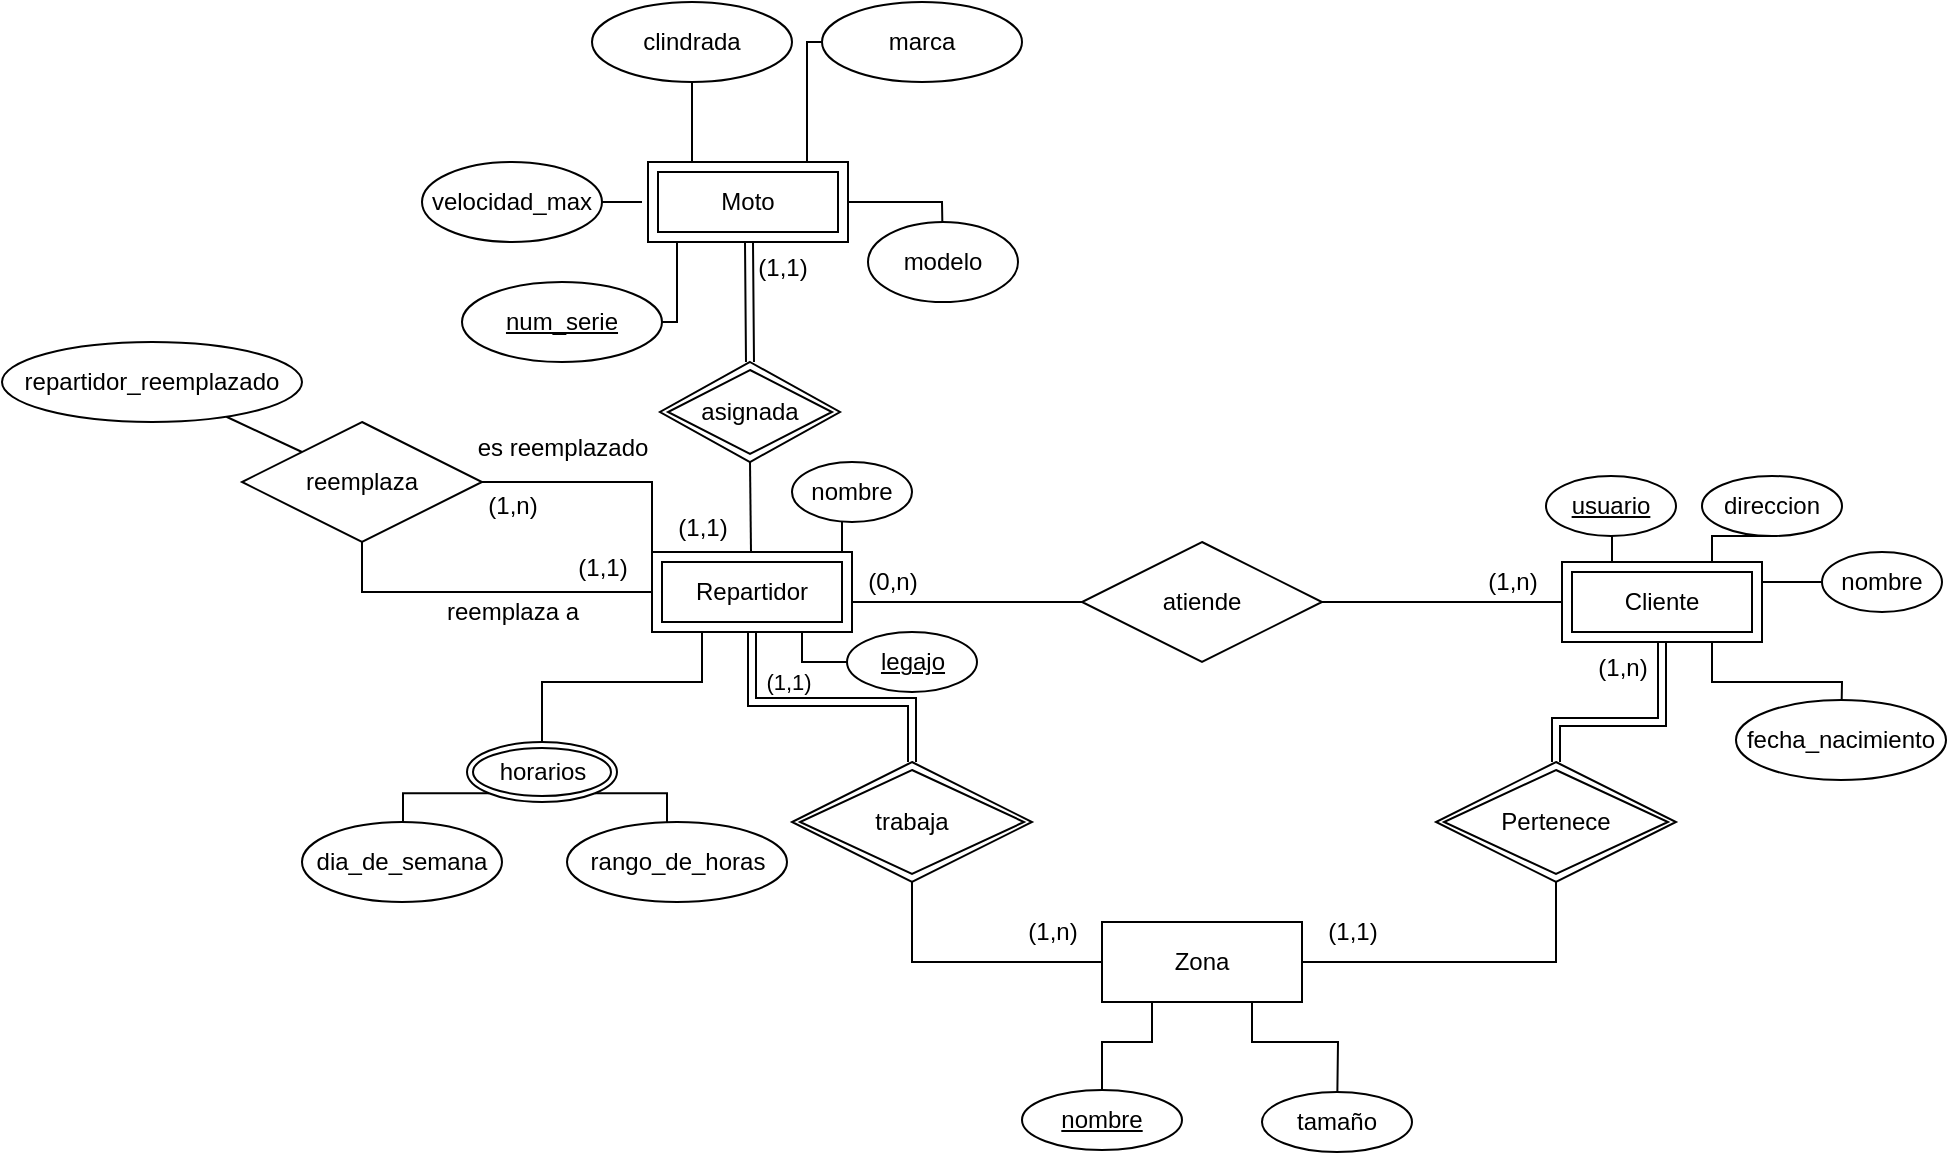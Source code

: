 <mxfile version="24.1.0" type="github">
  <diagram name="Página-1" id="SHDdzJm7RU_0ccHbA293">
    <mxGraphModel dx="1772" dy="338" grid="1" gridSize="10" guides="1" tooltips="1" connect="1" arrows="1" fold="1" page="1" pageScale="1" pageWidth="827" pageHeight="1169" math="0" shadow="0">
      <root>
        <mxCell id="0" />
        <mxCell id="1" parent="0" />
        <mxCell id="0T-1jv2mqkcWu_NawCD7-2" value="" style="endArrow=none;html=1;rounded=0;exitX=0.25;exitY=0;exitDx=0;exitDy=0;" edge="1" parent="1" target="0T-1jv2mqkcWu_NawCD7-3">
          <mxGeometry relative="1" as="geometry">
            <mxPoint x="105" y="120" as="sourcePoint" />
            <mxPoint x="100" y="60" as="targetPoint" />
          </mxGeometry>
        </mxCell>
        <mxCell id="0T-1jv2mqkcWu_NawCD7-3" value="clindrada" style="ellipse;whiteSpace=wrap;html=1;align=center;" vertex="1" parent="1">
          <mxGeometry x="55" y="40" width="100" height="40" as="geometry" />
        </mxCell>
        <mxCell id="0T-1jv2mqkcWu_NawCD7-4" value="" style="endArrow=none;html=1;rounded=0;exitX=0.75;exitY=0;exitDx=0;exitDy=0;edgeStyle=elbowEdgeStyle;" edge="1" parent="1" target="0T-1jv2mqkcWu_NawCD7-5">
          <mxGeometry relative="1" as="geometry">
            <mxPoint x="155" y="120" as="sourcePoint" />
            <mxPoint x="200" y="70" as="targetPoint" />
          </mxGeometry>
        </mxCell>
        <mxCell id="0T-1jv2mqkcWu_NawCD7-5" value="marca" style="ellipse;whiteSpace=wrap;html=1;align=center;" vertex="1" parent="1">
          <mxGeometry x="170" y="40" width="100" height="40" as="geometry" />
        </mxCell>
        <mxCell id="0T-1jv2mqkcWu_NawCD7-6" value="" style="endArrow=none;html=1;rounded=0;exitX=1;exitY=0.5;exitDx=0;exitDy=0;" edge="1" parent="1" target="0T-1jv2mqkcWu_NawCD7-7">
          <mxGeometry relative="1" as="geometry">
            <mxPoint x="180" y="140" as="sourcePoint" />
            <mxPoint x="155" y="200" as="targetPoint" />
            <Array as="points">
              <mxPoint x="230" y="140" />
            </Array>
          </mxGeometry>
        </mxCell>
        <mxCell id="0T-1jv2mqkcWu_NawCD7-7" value="modelo" style="ellipse;whiteSpace=wrap;html=1;align=center;" vertex="1" parent="1">
          <mxGeometry x="193" y="150" width="75" height="40" as="geometry" />
        </mxCell>
        <mxCell id="0T-1jv2mqkcWu_NawCD7-8" value="" style="endArrow=none;html=1;rounded=0;exitX=0.25;exitY=1;exitDx=0;exitDy=0;edgeStyle=elbowEdgeStyle;" edge="1" parent="1" target="0T-1jv2mqkcWu_NawCD7-9">
          <mxGeometry relative="1" as="geometry">
            <mxPoint x="105" y="160" as="sourcePoint" />
            <mxPoint x="105" y="210" as="targetPoint" />
          </mxGeometry>
        </mxCell>
        <mxCell id="0T-1jv2mqkcWu_NawCD7-9" value="num_serie" style="ellipse;whiteSpace=wrap;html=1;align=center;fontStyle=4;" vertex="1" parent="1">
          <mxGeometry x="-10" y="180" width="100" height="40" as="geometry" />
        </mxCell>
        <mxCell id="0T-1jv2mqkcWu_NawCD7-10" value="" style="endArrow=none;html=1;rounded=0;exitX=0;exitY=0.5;exitDx=0;exitDy=0;" edge="1" parent="1" target="0T-1jv2mqkcWu_NawCD7-11">
          <mxGeometry relative="1" as="geometry">
            <mxPoint x="80" y="140" as="sourcePoint" />
            <mxPoint x="30" y="140" as="targetPoint" />
          </mxGeometry>
        </mxCell>
        <mxCell id="0T-1jv2mqkcWu_NawCD7-11" value="velocidad_max" style="ellipse;whiteSpace=wrap;html=1;align=center;" vertex="1" parent="1">
          <mxGeometry x="-30" y="120" width="90" height="40" as="geometry" />
        </mxCell>
        <mxCell id="0T-1jv2mqkcWu_NawCD7-14" value="legajo" style="ellipse;whiteSpace=wrap;html=1;align=center;fontStyle=4;" vertex="1" parent="1">
          <mxGeometry x="182.5" y="355" width="65" height="30" as="geometry" />
        </mxCell>
        <mxCell id="0T-1jv2mqkcWu_NawCD7-15" value="" style="endArrow=none;html=1;rounded=0;exitX=1;exitY=0;exitDx=0;exitDy=0;edgeStyle=elbowEdgeStyle;" edge="1" parent="1" target="0T-1jv2mqkcWu_NawCD7-16">
          <mxGeometry relative="1" as="geometry">
            <mxPoint x="180" y="320" as="sourcePoint" />
            <mxPoint x="190" y="280" as="targetPoint" />
            <Array as="points" />
          </mxGeometry>
        </mxCell>
        <mxCell id="0T-1jv2mqkcWu_NawCD7-16" value="nombre" style="ellipse;whiteSpace=wrap;html=1;align=center;" vertex="1" parent="1">
          <mxGeometry x="155" y="270" width="60" height="30" as="geometry" />
        </mxCell>
        <mxCell id="0T-1jv2mqkcWu_NawCD7-17" value="" style="endArrow=none;html=1;rounded=0;exitX=0.25;exitY=1;exitDx=0;exitDy=0;" edge="1" parent="1" source="0T-1jv2mqkcWu_NawCD7-49" target="0T-1jv2mqkcWu_NawCD7-18">
          <mxGeometry relative="1" as="geometry">
            <mxPoint x="105" y="360" as="sourcePoint" />
            <mxPoint x="27.5" y="440" as="targetPoint" />
            <Array as="points">
              <mxPoint x="110" y="380" />
              <mxPoint x="30" y="380" />
            </Array>
          </mxGeometry>
        </mxCell>
        <mxCell id="0T-1jv2mqkcWu_NawCD7-18" value="horarios" style="ellipse;shape=doubleEllipse;margin=3;whiteSpace=wrap;html=1;align=center;" vertex="1" parent="1">
          <mxGeometry x="-7.5" y="410" width="75" height="30" as="geometry" />
        </mxCell>
        <mxCell id="0T-1jv2mqkcWu_NawCD7-19" value="" style="endArrow=none;html=1;rounded=0;exitX=0;exitY=1;exitDx=0;exitDy=0;edgeStyle=elbowEdgeStyle;entryX=0.5;entryY=0;entryDx=0;entryDy=0;" edge="1" parent="1" source="0T-1jv2mqkcWu_NawCD7-18" target="0T-1jv2mqkcWu_NawCD7-20">
          <mxGeometry relative="1" as="geometry">
            <mxPoint x="12.5" y="370" as="sourcePoint" />
            <mxPoint x="-37.5" y="490" as="targetPoint" />
            <Array as="points">
              <mxPoint x="-39.5" y="440" />
            </Array>
          </mxGeometry>
        </mxCell>
        <mxCell id="0T-1jv2mqkcWu_NawCD7-20" value="dia_de_semana" style="ellipse;whiteSpace=wrap;html=1;align=center;" vertex="1" parent="1">
          <mxGeometry x="-90" y="450" width="100" height="40" as="geometry" />
        </mxCell>
        <mxCell id="0T-1jv2mqkcWu_NawCD7-21" value="" style="endArrow=none;html=1;rounded=0;exitX=1;exitY=1;exitDx=0;exitDy=0;edgeStyle=elbowEdgeStyle;" edge="1" parent="1" source="0T-1jv2mqkcWu_NawCD7-18" target="0T-1jv2mqkcWu_NawCD7-22">
          <mxGeometry relative="1" as="geometry">
            <mxPoint x="12.5" y="370" as="sourcePoint" />
            <mxPoint x="54.5" y="470" as="targetPoint" />
            <Array as="points">
              <mxPoint x="92.5" y="436" />
            </Array>
          </mxGeometry>
        </mxCell>
        <mxCell id="0T-1jv2mqkcWu_NawCD7-22" value="rango_de_horas" style="ellipse;whiteSpace=wrap;html=1;align=center;" vertex="1" parent="1">
          <mxGeometry x="42.5" y="450" width="110" height="40" as="geometry" />
        </mxCell>
        <mxCell id="0T-1jv2mqkcWu_NawCD7-24" value="Cliente" style="shape=ext;margin=3;double=1;whiteSpace=wrap;html=1;align=center;" vertex="1" parent="1">
          <mxGeometry x="540" y="320" width="100" height="40" as="geometry" />
        </mxCell>
        <mxCell id="0T-1jv2mqkcWu_NawCD7-25" value="" style="endArrow=none;html=1;rounded=0;exitX=0.25;exitY=0;exitDx=0;exitDy=0;edgeStyle=elbowEdgeStyle;" edge="1" parent="1" source="0T-1jv2mqkcWu_NawCD7-24" target="0T-1jv2mqkcWu_NawCD7-26">
          <mxGeometry relative="1" as="geometry">
            <mxPoint x="320" y="340" as="sourcePoint" />
            <mxPoint x="565" y="290" as="targetPoint" />
          </mxGeometry>
        </mxCell>
        <mxCell id="0T-1jv2mqkcWu_NawCD7-26" value="usuario" style="ellipse;whiteSpace=wrap;html=1;align=center;fontStyle=4;" vertex="1" parent="1">
          <mxGeometry x="532" y="277" width="65" height="30" as="geometry" />
        </mxCell>
        <mxCell id="0T-1jv2mqkcWu_NawCD7-27" value="" style="endArrow=none;html=1;rounded=0;exitX=0.75;exitY=0;exitDx=0;exitDy=0;edgeStyle=elbowEdgeStyle;entryX=0.5;entryY=1;entryDx=0;entryDy=0;" edge="1" parent="1" source="0T-1jv2mqkcWu_NawCD7-24" target="0T-1jv2mqkcWu_NawCD7-28">
          <mxGeometry relative="1" as="geometry">
            <mxPoint x="612" y="320" as="sourcePoint" />
            <mxPoint x="642" y="300" as="targetPoint" />
            <Array as="points">
              <mxPoint x="615" y="310" />
            </Array>
          </mxGeometry>
        </mxCell>
        <mxCell id="0T-1jv2mqkcWu_NawCD7-28" value="direccion" style="ellipse;whiteSpace=wrap;html=1;align=center;" vertex="1" parent="1">
          <mxGeometry x="610" y="277" width="70" height="30" as="geometry" />
        </mxCell>
        <mxCell id="0T-1jv2mqkcWu_NawCD7-29" value="" style="endArrow=none;html=1;rounded=0;exitX=1;exitY=0.25;exitDx=0;exitDy=0;" edge="1" parent="1" source="0T-1jv2mqkcWu_NawCD7-24" target="0T-1jv2mqkcWu_NawCD7-30">
          <mxGeometry relative="1" as="geometry">
            <mxPoint x="650" y="330" as="sourcePoint" />
            <mxPoint x="690" y="330" as="targetPoint" />
          </mxGeometry>
        </mxCell>
        <mxCell id="0T-1jv2mqkcWu_NawCD7-30" value="nombre" style="ellipse;whiteSpace=wrap;html=1;align=center;" vertex="1" parent="1">
          <mxGeometry x="670" y="315" width="60" height="30" as="geometry" />
        </mxCell>
        <mxCell id="0T-1jv2mqkcWu_NawCD7-31" value="" style="endArrow=none;html=1;rounded=0;exitX=0.75;exitY=1;exitDx=0;exitDy=0;" edge="1" parent="1" source="0T-1jv2mqkcWu_NawCD7-24" target="0T-1jv2mqkcWu_NawCD7-32">
          <mxGeometry relative="1" as="geometry">
            <mxPoint x="560" y="370" as="sourcePoint" />
            <mxPoint x="615" y="390" as="targetPoint" />
            <Array as="points">
              <mxPoint x="615" y="380" />
              <mxPoint x="680" y="380" />
            </Array>
          </mxGeometry>
        </mxCell>
        <mxCell id="0T-1jv2mqkcWu_NawCD7-32" value="fecha_nacimiento" style="ellipse;whiteSpace=wrap;html=1;align=center;" vertex="1" parent="1">
          <mxGeometry x="627" y="389" width="105" height="40" as="geometry" />
        </mxCell>
        <mxCell id="0T-1jv2mqkcWu_NawCD7-33" value="" style="endArrow=none;html=1;rounded=0;exitX=1;exitY=0.5;exitDx=0;exitDy=0;" edge="1" parent="1" target="0T-1jv2mqkcWu_NawCD7-34">
          <mxGeometry relative="1" as="geometry">
            <mxPoint x="180" y="340" as="sourcePoint" />
            <mxPoint x="340" y="340" as="targetPoint" />
          </mxGeometry>
        </mxCell>
        <mxCell id="0T-1jv2mqkcWu_NawCD7-34" value="atiende" style="shape=rhombus;perimeter=rhombusPerimeter;whiteSpace=wrap;html=1;align=center;" vertex="1" parent="1">
          <mxGeometry x="300" y="310" width="120" height="60" as="geometry" />
        </mxCell>
        <mxCell id="0T-1jv2mqkcWu_NawCD7-35" value="" style="endArrow=none;html=1;rounded=0;exitX=1;exitY=0.5;exitDx=0;exitDy=0;entryX=0;entryY=0.5;entryDx=0;entryDy=0;" edge="1" parent="1" source="0T-1jv2mqkcWu_NawCD7-34" target="0T-1jv2mqkcWu_NawCD7-24">
          <mxGeometry relative="1" as="geometry">
            <mxPoint x="300" y="280" as="sourcePoint" />
            <mxPoint x="460" y="280" as="targetPoint" />
          </mxGeometry>
        </mxCell>
        <mxCell id="0T-1jv2mqkcWu_NawCD7-36" value="(0,n)" style="text;html=1;align=center;verticalAlign=middle;resizable=0;points=[];autosize=1;strokeColor=none;fillColor=none;" vertex="1" parent="1">
          <mxGeometry x="180" y="315" width="50" height="30" as="geometry" />
        </mxCell>
        <mxCell id="0T-1jv2mqkcWu_NawCD7-37" value="(1,n)" style="text;html=1;align=center;verticalAlign=middle;resizable=0;points=[];autosize=1;strokeColor=none;fillColor=none;" vertex="1" parent="1">
          <mxGeometry x="490" y="315" width="50" height="30" as="geometry" />
        </mxCell>
        <mxCell id="0T-1jv2mqkcWu_NawCD7-39" value="asignada" style="shape=rhombus;double=1;perimeter=rhombusPerimeter;whiteSpace=wrap;html=1;align=center;" vertex="1" parent="1">
          <mxGeometry x="89" y="220" width="90" height="50" as="geometry" />
        </mxCell>
        <mxCell id="0T-1jv2mqkcWu_NawCD7-40" value="" style="endArrow=none;html=1;rounded=0;exitX=0.5;exitY=1;exitDx=0;exitDy=0;entryX=0.5;entryY=0;entryDx=0;entryDy=0;edgeStyle=elbowEdgeStyle;" edge="1" parent="1" source="0T-1jv2mqkcWu_NawCD7-39" target="0T-1jv2mqkcWu_NawCD7-49">
          <mxGeometry relative="1" as="geometry">
            <mxPoint x="190" y="280" as="sourcePoint" />
            <mxPoint x="130" y="320" as="targetPoint" />
          </mxGeometry>
        </mxCell>
        <mxCell id="0T-1jv2mqkcWu_NawCD7-41" value="(1,1)" style="text;html=1;align=center;verticalAlign=middle;resizable=0;points=[];autosize=1;strokeColor=none;fillColor=none;" vertex="1" parent="1">
          <mxGeometry x="85" y="288" width="50" height="30" as="geometry" />
        </mxCell>
        <mxCell id="0T-1jv2mqkcWu_NawCD7-42" value="(1,1)" style="text;html=1;align=center;verticalAlign=middle;resizable=0;points=[];autosize=1;strokeColor=none;fillColor=none;" vertex="1" parent="1">
          <mxGeometry x="125" y="158" width="50" height="30" as="geometry" />
        </mxCell>
        <mxCell id="0T-1jv2mqkcWu_NawCD7-44" value="Zona" style="whiteSpace=wrap;html=1;align=center;" vertex="1" parent="1">
          <mxGeometry x="310" y="500" width="100" height="40" as="geometry" />
        </mxCell>
        <mxCell id="0T-1jv2mqkcWu_NawCD7-45" value="" style="endArrow=none;html=1;rounded=0;exitX=0.25;exitY=1;exitDx=0;exitDy=0;" edge="1" parent="1" source="0T-1jv2mqkcWu_NawCD7-44" target="0T-1jv2mqkcWu_NawCD7-48">
          <mxGeometry relative="1" as="geometry">
            <mxPoint x="260" y="480" as="sourcePoint" />
            <mxPoint x="335" y="580" as="targetPoint" />
            <Array as="points">
              <mxPoint x="335" y="560" />
              <mxPoint x="310" y="560" />
            </Array>
          </mxGeometry>
        </mxCell>
        <mxCell id="0T-1jv2mqkcWu_NawCD7-46" value="" style="endArrow=none;html=1;rounded=0;exitX=0.75;exitY=1;exitDx=0;exitDy=0;" edge="1" parent="1" source="0T-1jv2mqkcWu_NawCD7-44" target="0T-1jv2mqkcWu_NawCD7-47">
          <mxGeometry relative="1" as="geometry">
            <mxPoint x="260" y="480" as="sourcePoint" />
            <mxPoint x="385" y="580" as="targetPoint" />
            <Array as="points">
              <mxPoint x="385" y="560" />
              <mxPoint x="428" y="560" />
            </Array>
          </mxGeometry>
        </mxCell>
        <mxCell id="0T-1jv2mqkcWu_NawCD7-47" value="tamaño" style="ellipse;whiteSpace=wrap;html=1;align=center;" vertex="1" parent="1">
          <mxGeometry x="390" y="585" width="75" height="30" as="geometry" />
        </mxCell>
        <mxCell id="0T-1jv2mqkcWu_NawCD7-48" value="nombre" style="ellipse;whiteSpace=wrap;html=1;align=center;fontStyle=4;" vertex="1" parent="1">
          <mxGeometry x="270" y="584" width="80" height="30" as="geometry" />
        </mxCell>
        <mxCell id="0T-1jv2mqkcWu_NawCD7-49" value="Repartidor" style="shape=ext;margin=3;double=1;whiteSpace=wrap;html=1;align=center;" vertex="1" parent="1">
          <mxGeometry x="85" y="315" width="100" height="40" as="geometry" />
        </mxCell>
        <mxCell id="0T-1jv2mqkcWu_NawCD7-50" value="" style="endArrow=none;html=1;rounded=0;exitX=0;exitY=0.5;exitDx=0;exitDy=0;" edge="1" parent="1" source="0T-1jv2mqkcWu_NawCD7-44" target="0T-1jv2mqkcWu_NawCD7-51">
          <mxGeometry relative="1" as="geometry">
            <mxPoint x="100" y="380" as="sourcePoint" />
            <mxPoint x="260" y="380" as="targetPoint" />
            <Array as="points">
              <mxPoint x="215" y="520" />
            </Array>
          </mxGeometry>
        </mxCell>
        <mxCell id="0T-1jv2mqkcWu_NawCD7-51" value="trabaja" style="shape=rhombus;double=1;perimeter=rhombusPerimeter;whiteSpace=wrap;html=1;align=center;" vertex="1" parent="1">
          <mxGeometry x="155" y="420" width="120" height="60" as="geometry" />
        </mxCell>
        <mxCell id="0T-1jv2mqkcWu_NawCD7-53" value="" style="shape=link;html=1;rounded=0;exitX=0.5;exitY=1;exitDx=0;exitDy=0;entryX=0.5;entryY=0;entryDx=0;entryDy=0;" edge="1" parent="1" source="0T-1jv2mqkcWu_NawCD7-49" target="0T-1jv2mqkcWu_NawCD7-51">
          <mxGeometry relative="1" as="geometry">
            <mxPoint x="100" y="380" as="sourcePoint" />
            <mxPoint x="260" y="380" as="targetPoint" />
            <Array as="points">
              <mxPoint x="135" y="390" />
              <mxPoint x="215" y="390" />
            </Array>
          </mxGeometry>
        </mxCell>
        <mxCell id="0T-1jv2mqkcWu_NawCD7-55" value="(1,1)" style="edgeLabel;html=1;align=center;verticalAlign=middle;resizable=0;points=[];" vertex="1" connectable="0" parent="0T-1jv2mqkcWu_NawCD7-53">
          <mxGeometry x="-0.214" y="17" relative="1" as="geometry">
            <mxPoint x="-4" y="7" as="offset" />
          </mxGeometry>
        </mxCell>
        <mxCell id="0T-1jv2mqkcWu_NawCD7-56" value="(1,n)" style="text;html=1;align=center;verticalAlign=middle;resizable=0;points=[];autosize=1;strokeColor=none;fillColor=none;" vertex="1" parent="1">
          <mxGeometry x="260" y="490" width="50" height="30" as="geometry" />
        </mxCell>
        <mxCell id="0T-1jv2mqkcWu_NawCD7-57" value="" style="endArrow=none;html=1;rounded=0;exitX=1;exitY=0.5;exitDx=0;exitDy=0;" edge="1" parent="1" source="0T-1jv2mqkcWu_NawCD7-44" target="0T-1jv2mqkcWu_NawCD7-58">
          <mxGeometry relative="1" as="geometry">
            <mxPoint x="410" y="550" as="sourcePoint" />
            <mxPoint x="530" y="520" as="targetPoint" />
            <Array as="points">
              <mxPoint x="537" y="520" />
            </Array>
          </mxGeometry>
        </mxCell>
        <mxCell id="0T-1jv2mqkcWu_NawCD7-58" value="Pertenece" style="shape=rhombus;double=1;perimeter=rhombusPerimeter;whiteSpace=wrap;html=1;align=center;" vertex="1" parent="1">
          <mxGeometry x="477" y="420" width="120" height="60" as="geometry" />
        </mxCell>
        <mxCell id="0T-1jv2mqkcWu_NawCD7-60" value="" style="shape=link;html=1;rounded=0;exitX=0.5;exitY=0;exitDx=0;exitDy=0;entryX=0.5;entryY=1;entryDx=0;entryDy=0;" edge="1" parent="1" source="0T-1jv2mqkcWu_NawCD7-58" target="0T-1jv2mqkcWu_NawCD7-24">
          <mxGeometry relative="1" as="geometry">
            <mxPoint x="340" y="370" as="sourcePoint" />
            <mxPoint x="500" y="370" as="targetPoint" />
            <Array as="points">
              <mxPoint x="537" y="400" />
              <mxPoint x="590" y="400" />
            </Array>
          </mxGeometry>
        </mxCell>
        <mxCell id="0T-1jv2mqkcWu_NawCD7-62" value="(1,1)" style="text;html=1;align=center;verticalAlign=middle;resizable=0;points=[];autosize=1;strokeColor=none;fillColor=none;" vertex="1" parent="1">
          <mxGeometry x="410" y="490" width="50" height="30" as="geometry" />
        </mxCell>
        <mxCell id="0T-1jv2mqkcWu_NawCD7-63" value="(1,n)" style="text;html=1;align=center;verticalAlign=middle;resizable=0;points=[];autosize=1;strokeColor=none;fillColor=none;" vertex="1" parent="1">
          <mxGeometry x="545" y="358" width="50" height="30" as="geometry" />
        </mxCell>
        <mxCell id="0T-1jv2mqkcWu_NawCD7-64" value="" style="endArrow=none;html=1;rounded=0;entryX=0;entryY=0.5;entryDx=0;entryDy=0;exitX=0.75;exitY=1;exitDx=0;exitDy=0;" edge="1" parent="1" source="0T-1jv2mqkcWu_NawCD7-49" target="0T-1jv2mqkcWu_NawCD7-14">
          <mxGeometry relative="1" as="geometry">
            <mxPoint x="30" y="370" as="sourcePoint" />
            <mxPoint x="190" y="370" as="targetPoint" />
            <Array as="points">
              <mxPoint x="160" y="370" />
              <mxPoint x="180" y="370" />
            </Array>
          </mxGeometry>
        </mxCell>
        <mxCell id="0T-1jv2mqkcWu_NawCD7-65" value="" style="endArrow=none;html=1;rounded=0;exitX=0;exitY=0;exitDx=0;exitDy=0;entryX=1;entryY=0.5;entryDx=0;entryDy=0;" edge="1" parent="1" source="0T-1jv2mqkcWu_NawCD7-49" target="0T-1jv2mqkcWu_NawCD7-66">
          <mxGeometry relative="1" as="geometry">
            <mxPoint x="30" y="370" as="sourcePoint" />
            <mxPoint x="20" y="280" as="targetPoint" />
            <Array as="points">
              <mxPoint x="85" y="280" />
            </Array>
          </mxGeometry>
        </mxCell>
        <mxCell id="0T-1jv2mqkcWu_NawCD7-66" value="reemplaza" style="shape=rhombus;perimeter=rhombusPerimeter;whiteSpace=wrap;html=1;align=center;" vertex="1" parent="1">
          <mxGeometry x="-120" y="250" width="120" height="60" as="geometry" />
        </mxCell>
        <mxCell id="0T-1jv2mqkcWu_NawCD7-67" value="" style="endArrow=none;html=1;rounded=0;exitX=0.5;exitY=1;exitDx=0;exitDy=0;entryX=0;entryY=0.5;entryDx=0;entryDy=0;" edge="1" parent="1" source="0T-1jv2mqkcWu_NawCD7-66" target="0T-1jv2mqkcWu_NawCD7-49">
          <mxGeometry relative="1" as="geometry">
            <mxPoint x="30" y="370" as="sourcePoint" />
            <mxPoint x="20" y="350" as="targetPoint" />
            <Array as="points">
              <mxPoint x="-60" y="335" />
            </Array>
          </mxGeometry>
        </mxCell>
        <mxCell id="0T-1jv2mqkcWu_NawCD7-68" value="" style="endArrow=none;html=1;rounded=0;exitX=0;exitY=0;exitDx=0;exitDy=0;" edge="1" parent="1" source="0T-1jv2mqkcWu_NawCD7-66" target="0T-1jv2mqkcWu_NawCD7-69">
          <mxGeometry relative="1" as="geometry">
            <mxPoint x="-110" y="270" as="sourcePoint" />
            <mxPoint x="-70" y="230" as="targetPoint" />
          </mxGeometry>
        </mxCell>
        <mxCell id="0T-1jv2mqkcWu_NawCD7-69" value="repartidor_reemplazado" style="ellipse;whiteSpace=wrap;html=1;align=center;" vertex="1" parent="1">
          <mxGeometry x="-240" y="210" width="150" height="40" as="geometry" />
        </mxCell>
        <mxCell id="0T-1jv2mqkcWu_NawCD7-70" value="es reemplazado" style="text;html=1;align=center;verticalAlign=middle;resizable=0;points=[];autosize=1;strokeColor=none;fillColor=none;" vertex="1" parent="1">
          <mxGeometry x="-15" y="248" width="110" height="30" as="geometry" />
        </mxCell>
        <mxCell id="0T-1jv2mqkcWu_NawCD7-72" value="reemplaza a" style="text;html=1;align=center;verticalAlign=middle;resizable=0;points=[];autosize=1;strokeColor=none;fillColor=none;" vertex="1" parent="1">
          <mxGeometry x="-30" y="330" width="90" height="30" as="geometry" />
        </mxCell>
        <mxCell id="0T-1jv2mqkcWu_NawCD7-73" value="(1,1)" style="text;html=1;align=center;verticalAlign=middle;resizable=0;points=[];autosize=1;strokeColor=none;fillColor=none;" vertex="1" parent="1">
          <mxGeometry x="35" y="308" width="50" height="30" as="geometry" />
        </mxCell>
        <mxCell id="0T-1jv2mqkcWu_NawCD7-74" value="(1,n)" style="text;html=1;align=center;verticalAlign=middle;resizable=0;points=[];autosize=1;strokeColor=none;fillColor=none;" vertex="1" parent="1">
          <mxGeometry x="-10" y="277" width="50" height="30" as="geometry" />
        </mxCell>
        <mxCell id="0T-1jv2mqkcWu_NawCD7-75" value="Moto" style="shape=ext;margin=3;double=1;whiteSpace=wrap;html=1;align=center;" vertex="1" parent="1">
          <mxGeometry x="83" y="120" width="100" height="40" as="geometry" />
        </mxCell>
        <mxCell id="0T-1jv2mqkcWu_NawCD7-76" value="" style="shape=link;html=1;rounded=0;exitX=0.5;exitY=0;exitDx=0;exitDy=0;entryX=0.5;entryY=1;entryDx=0;entryDy=0;edgeStyle=elbowEdgeStyle;" edge="1" parent="1" source="0T-1jv2mqkcWu_NawCD7-39" target="0T-1jv2mqkcWu_NawCD7-75">
          <mxGeometry relative="1" as="geometry">
            <mxPoint x="170" y="210" as="sourcePoint" />
            <mxPoint x="330" y="210" as="targetPoint" />
          </mxGeometry>
        </mxCell>
      </root>
    </mxGraphModel>
  </diagram>
</mxfile>
